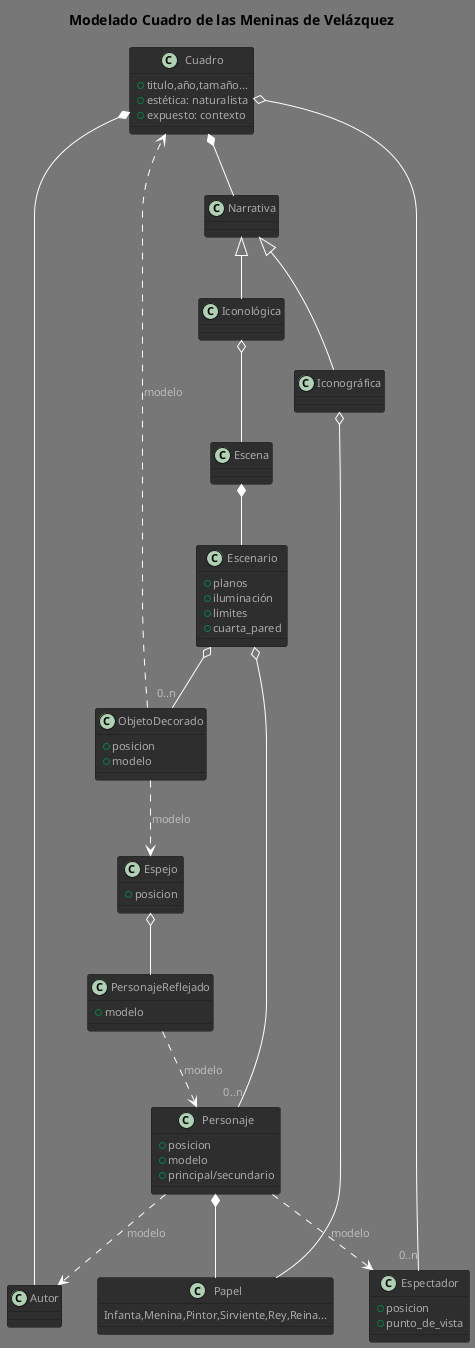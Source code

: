 @startuml MeninasDomain
!theme reddress-darkred
title Modelado Cuadro de las Meninas de Velázquez

class Cuadro {
    + titulo,año,tamaño...
    + estética: naturalista
    + expuesto: contexto
}
Cuadro *-- Autor
Cuadro o--"0..n" Espectador
Cuadro *-- Narrativa

class Narrativa {

}
Narrativa <|-- Iconográfica
Narrativa <|-- Iconológica

class Iconográfica {
}
Iconográfica o-- Papel

class Papel {
    Infanta,Menina,Pintor,Sirviente,Rey,Reina...
}

class Iconológica{
}
Iconológica o-- Escena

class Escenario {
    + planos
    + iluminación
    + limites
    + cuarta_pared
}
Escena *-- Escenario
Escenario o--"0..n" Personaje
Escenario o--"0..n" ObjetoDecorado

class ObjetoDecorado {
   + posicion
   + modelo
}
ObjetoDecorado ..> Cuadro :modelo
'ObjetoDecorado ..> Puerta :modelo
ObjetoDecorado ..> Espejo :modelo


class Espejo {
    + posicion
}
Espejo o-- PersonajeReflejado

class PersonajeReflejado{
   + modelo
}
PersonajeReflejado ..> Personaje :modelo

class Personaje {
    + posicion
    + modelo
    + principal/secundario
}
Personaje ..> Autor :modelo
Personaje ..> Espectador :modelo
Personaje *-- Papel
class Espectador {
    + posicion
    + punto_de_vista
}
'Espectador <|-- Autor



@end